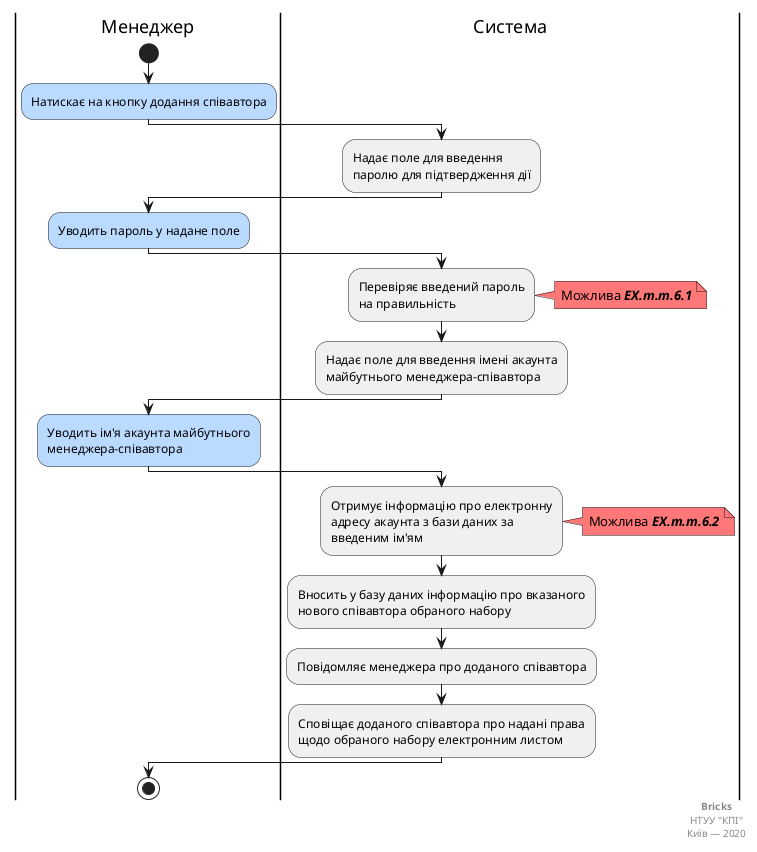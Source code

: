 @startuml

    |Менеджер|

        start;

        #bbdaff:Натискає на кнопку додання співавтора;

    |Система|

        #f0f0f0:Надає поле для введення
        паролю для підтвердження дії;

    |Менеджер|

        #bbdaff:Уводить пароль у надане поле;

    |Система|

        #f0f0f0:Перевіряє введений пароль
        на правильність;

        note right #f77
            Можлива <b><i>EX.m.m.6.1</i></b>
        end note

        #f0f0f0:Надає поле для введення імені акаунта
        майбутнього менеджера-співавтора;
        
    |Менеджер|

        #bbdaff:Уводить ім'я акаунта майбутнього
        менеджера-співавтора;

    |Система|

        #f0f0f0:Отримує інформацію про електронну
        адресу акаунта з бази даних за
        введеним ім'ям;

        note right #f77
            Можлива <b><i>EX.m.m.6.2</i></b>
        end note

        #f0f0f0:Вносить у базу даних інформацію про вказаного
        нового співавтора обраного набору;

        #f0f0f0:Повідомляє менеджера про доданого співавтора;

        #f0f0f0:Сповіщає доданого співавтора про надані права
        щодо обраного набору електронним листом;

    |Менеджер|

        stop;

    right footer
        <b>Bricks</b>
        НТУУ "КПІ"
        Київ — 2020
    end footer

@enduml